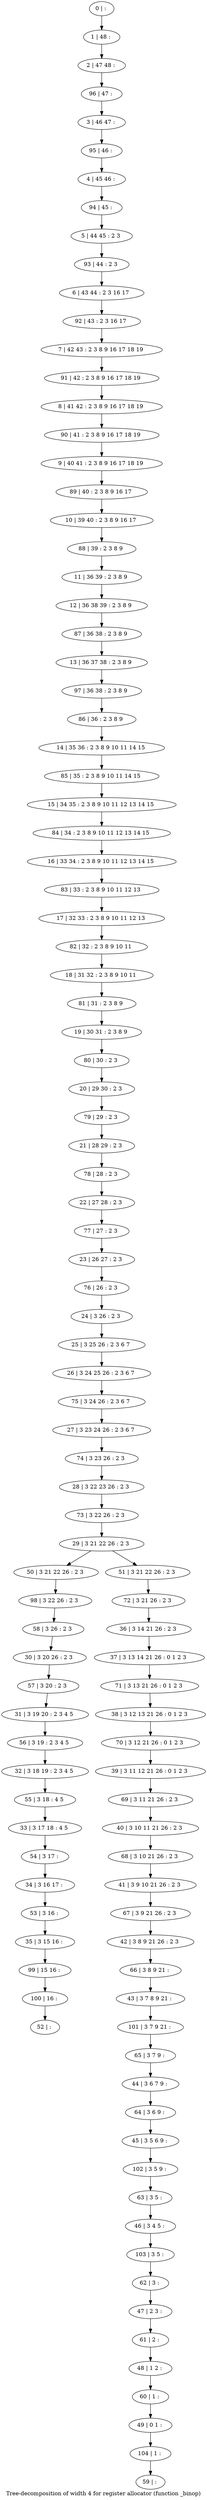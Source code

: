 digraph G {
graph [label="Tree-decomposition of width 4 for register allocator (function _binop)"]
0[label="0 | : "];
1[label="1 | 48 : "];
2[label="2 | 47 48 : "];
3[label="3 | 46 47 : "];
4[label="4 | 45 46 : "];
5[label="5 | 44 45 : 2 3 "];
6[label="6 | 43 44 : 2 3 16 17 "];
7[label="7 | 42 43 : 2 3 8 9 16 17 18 19 "];
8[label="8 | 41 42 : 2 3 8 9 16 17 18 19 "];
9[label="9 | 40 41 : 2 3 8 9 16 17 18 19 "];
10[label="10 | 39 40 : 2 3 8 9 16 17 "];
11[label="11 | 36 39 : 2 3 8 9 "];
12[label="12 | 36 38 39 : 2 3 8 9 "];
13[label="13 | 36 37 38 : 2 3 8 9 "];
14[label="14 | 35 36 : 2 3 8 9 10 11 14 15 "];
15[label="15 | 34 35 : 2 3 8 9 10 11 12 13 14 15 "];
16[label="16 | 33 34 : 2 3 8 9 10 11 12 13 14 15 "];
17[label="17 | 32 33 : 2 3 8 9 10 11 12 13 "];
18[label="18 | 31 32 : 2 3 8 9 10 11 "];
19[label="19 | 30 31 : 2 3 8 9 "];
20[label="20 | 29 30 : 2 3 "];
21[label="21 | 28 29 : 2 3 "];
22[label="22 | 27 28 : 2 3 "];
23[label="23 | 26 27 : 2 3 "];
24[label="24 | 3 26 : 2 3 "];
25[label="25 | 3 25 26 : 2 3 6 7 "];
26[label="26 | 3 24 25 26 : 2 3 6 7 "];
27[label="27 | 3 23 24 26 : 2 3 6 7 "];
28[label="28 | 3 22 23 26 : 2 3 "];
29[label="29 | 3 21 22 26 : 2 3 "];
30[label="30 | 3 20 26 : 2 3 "];
31[label="31 | 3 19 20 : 2 3 4 5 "];
32[label="32 | 3 18 19 : 2 3 4 5 "];
33[label="33 | 3 17 18 : 4 5 "];
34[label="34 | 3 16 17 : "];
35[label="35 | 3 15 16 : "];
36[label="36 | 3 14 21 26 : 2 3 "];
37[label="37 | 3 13 14 21 26 : 0 1 2 3 "];
38[label="38 | 3 12 13 21 26 : 0 1 2 3 "];
39[label="39 | 3 11 12 21 26 : 0 1 2 3 "];
40[label="40 | 3 10 11 21 26 : 2 3 "];
41[label="41 | 3 9 10 21 26 : 2 3 "];
42[label="42 | 3 8 9 21 26 : 2 3 "];
43[label="43 | 3 7 8 9 21 : "];
44[label="44 | 3 6 7 9 : "];
45[label="45 | 3 5 6 9 : "];
46[label="46 | 3 4 5 : "];
47[label="47 | 2 3 : "];
48[label="48 | 1 2 : "];
49[label="49 | 0 1 : "];
50[label="50 | 3 21 22 26 : 2 3 "];
51[label="51 | 3 21 22 26 : 2 3 "];
52[label="52 | : "];
53[label="53 | 3 16 : "];
54[label="54 | 3 17 : "];
55[label="55 | 3 18 : 4 5 "];
56[label="56 | 3 19 : 2 3 4 5 "];
57[label="57 | 3 20 : 2 3 "];
58[label="58 | 3 26 : 2 3 "];
59[label="59 | : "];
60[label="60 | 1 : "];
61[label="61 | 2 : "];
62[label="62 | 3 : "];
63[label="63 | 3 5 : "];
64[label="64 | 3 6 9 : "];
65[label="65 | 3 7 9 : "];
66[label="66 | 3 8 9 21 : "];
67[label="67 | 3 9 21 26 : 2 3 "];
68[label="68 | 3 10 21 26 : 2 3 "];
69[label="69 | 3 11 21 26 : 2 3 "];
70[label="70 | 3 12 21 26 : 0 1 2 3 "];
71[label="71 | 3 13 21 26 : 0 1 2 3 "];
72[label="72 | 3 21 26 : 2 3 "];
73[label="73 | 3 22 26 : 2 3 "];
74[label="74 | 3 23 26 : 2 3 "];
75[label="75 | 3 24 26 : 2 3 6 7 "];
76[label="76 | 26 : 2 3 "];
77[label="77 | 27 : 2 3 "];
78[label="78 | 28 : 2 3 "];
79[label="79 | 29 : 2 3 "];
80[label="80 | 30 : 2 3 "];
81[label="81 | 31 : 2 3 8 9 "];
82[label="82 | 32 : 2 3 8 9 10 11 "];
83[label="83 | 33 : 2 3 8 9 10 11 12 13 "];
84[label="84 | 34 : 2 3 8 9 10 11 12 13 14 15 "];
85[label="85 | 35 : 2 3 8 9 10 11 14 15 "];
86[label="86 | 36 : 2 3 8 9 "];
87[label="87 | 36 38 : 2 3 8 9 "];
88[label="88 | 39 : 2 3 8 9 "];
89[label="89 | 40 : 2 3 8 9 16 17 "];
90[label="90 | 41 : 2 3 8 9 16 17 18 19 "];
91[label="91 | 42 : 2 3 8 9 16 17 18 19 "];
92[label="92 | 43 : 2 3 16 17 "];
93[label="93 | 44 : 2 3 "];
94[label="94 | 45 : "];
95[label="95 | 46 : "];
96[label="96 | 47 : "];
97[label="97 | 36 38 : 2 3 8 9 "];
98[label="98 | 3 22 26 : 2 3 "];
99[label="99 | 15 16 : "];
100[label="100 | 16 : "];
101[label="101 | 3 7 9 21 : "];
102[label="102 | 3 5 9 : "];
103[label="103 | 3 5 : "];
104[label="104 | 1 : "];
0->1 ;
1->2 ;
11->12 ;
24->25 ;
25->26 ;
36->37 ;
29->50 ;
29->51 ;
53->35 ;
34->53 ;
54->34 ;
33->54 ;
55->33 ;
32->55 ;
56->32 ;
31->56 ;
57->31 ;
30->57 ;
58->30 ;
60->49 ;
48->60 ;
61->48 ;
47->61 ;
62->47 ;
63->46 ;
64->45 ;
44->64 ;
65->44 ;
66->43 ;
42->66 ;
67->42 ;
41->67 ;
68->41 ;
40->68 ;
69->40 ;
39->69 ;
70->39 ;
38->70 ;
71->38 ;
37->71 ;
72->36 ;
51->72 ;
73->29 ;
28->73 ;
74->28 ;
27->74 ;
75->27 ;
26->75 ;
76->24 ;
23->76 ;
77->23 ;
22->77 ;
78->22 ;
21->78 ;
79->21 ;
20->79 ;
80->20 ;
19->80 ;
81->19 ;
18->81 ;
82->18 ;
17->82 ;
83->17 ;
16->83 ;
84->16 ;
15->84 ;
85->15 ;
14->85 ;
86->14 ;
87->13 ;
12->87 ;
88->11 ;
10->88 ;
89->10 ;
9->89 ;
90->9 ;
8->90 ;
91->8 ;
7->91 ;
92->7 ;
6->92 ;
93->6 ;
5->93 ;
94->5 ;
4->94 ;
95->4 ;
3->95 ;
96->3 ;
2->96 ;
97->86 ;
13->97 ;
98->58 ;
50->98 ;
35->99 ;
100->52 ;
99->100 ;
101->65 ;
43->101 ;
102->63 ;
45->102 ;
103->62 ;
46->103 ;
104->59 ;
49->104 ;
}
